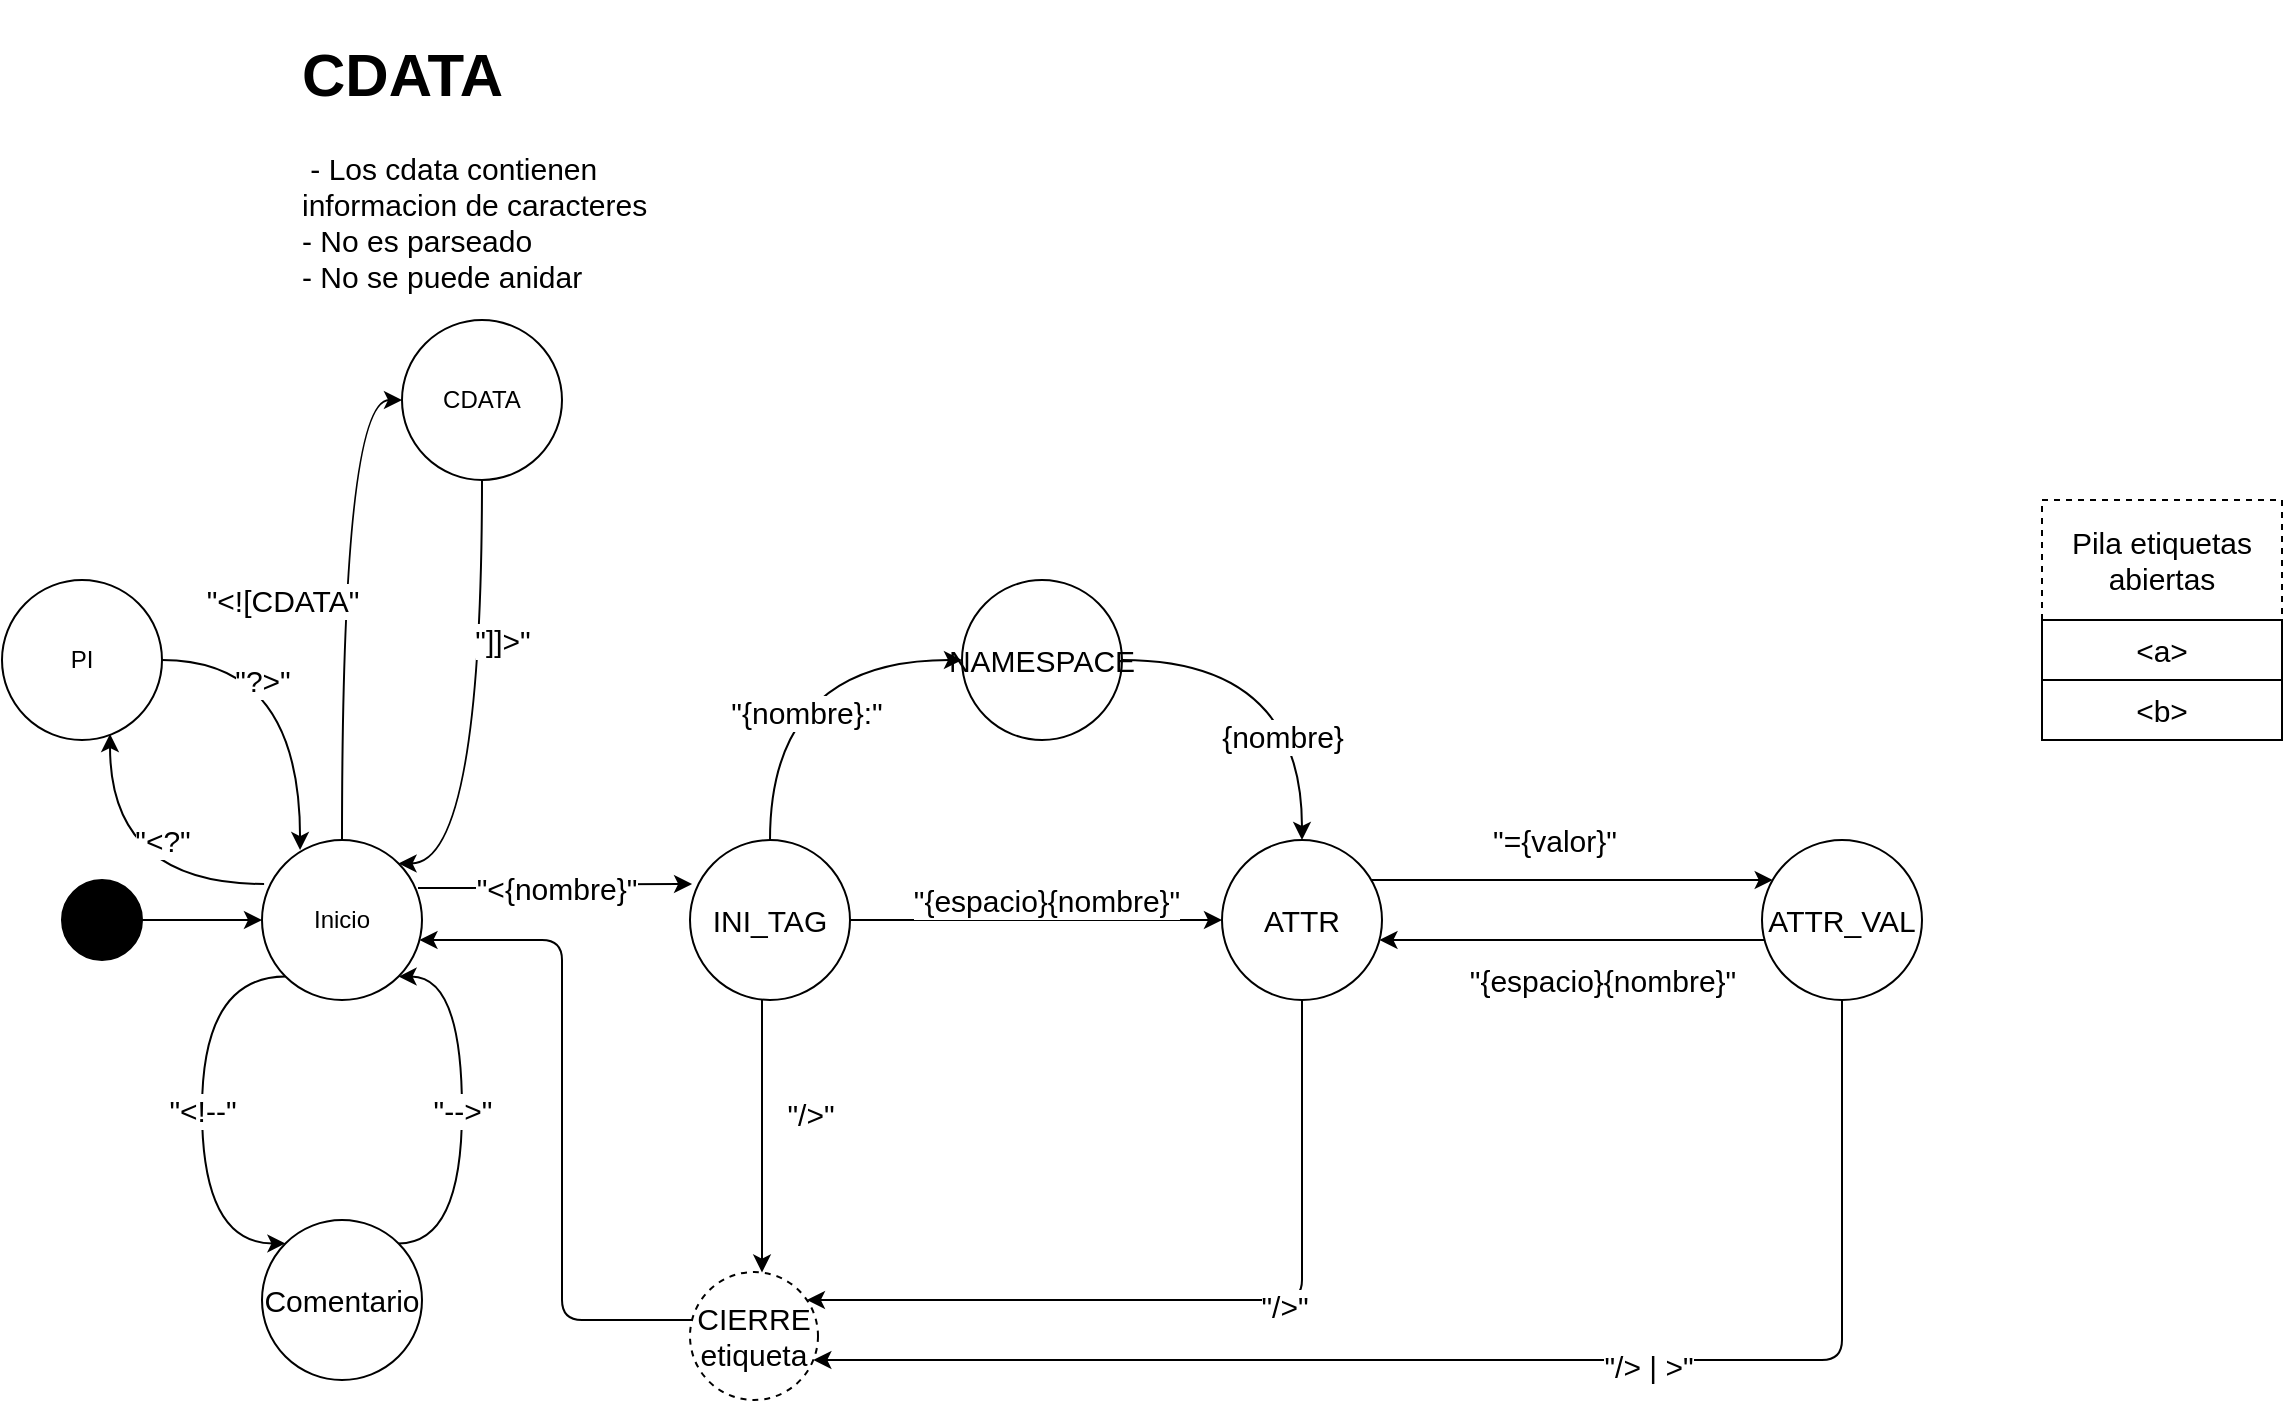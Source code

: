 <mxfile version="20.3.6" type="device"><diagram id="82-Bjaskrcbs2GnYzaaj" name="Page-1"><mxGraphModel dx="1886" dy="808" grid="1" gridSize="10" guides="1" tooltips="1" connect="1" arrows="1" fold="1" page="1" pageScale="1" pageWidth="827" pageHeight="1169" math="0" shadow="0"><root><mxCell id="0"/><mxCell id="1" parent="0"/><mxCell id="He5qmxuqvL74bmgnOyn2-6" value="&lt;font style=&quot;font-size: 15px;&quot;&gt;&quot;&amp;lt;![CDATA&quot;&lt;/font&gt;" style="edgeStyle=orthogonalEdgeStyle;rounded=0;orthogonalLoop=1;jettySize=auto;html=1;curved=1;entryX=0;entryY=0.5;entryDx=0;entryDy=0;" parent="1" source="He5qmxuqvL74bmgnOyn2-1" target="He5qmxuqvL74bmgnOyn2-5" edge="1"><mxGeometry x="-0.04" y="30" relative="1" as="geometry"><Array as="points"><mxPoint x="240" y="220"/></Array><mxPoint as="offset"/></mxGeometry></mxCell><mxCell id="He5qmxuqvL74bmgnOyn2-12" value="&quot;&amp;lt;!--&quot;" style="edgeStyle=orthogonalEdgeStyle;curved=1;rounded=0;orthogonalLoop=1;jettySize=auto;html=1;entryX=0;entryY=0;entryDx=0;entryDy=0;fontSize=15;exitX=0;exitY=1;exitDx=0;exitDy=0;" parent="1" source="He5qmxuqvL74bmgnOyn2-1" target="He5qmxuqvL74bmgnOyn2-9" edge="1"><mxGeometry relative="1" as="geometry"><Array as="points"><mxPoint x="170" y="508"/><mxPoint x="170" y="642"/></Array></mxGeometry></mxCell><mxCell id="He5qmxuqvL74bmgnOyn2-16" value="&quot;&amp;lt;{nombre}&quot;" style="edgeStyle=orthogonalEdgeStyle;curved=1;rounded=0;orthogonalLoop=1;jettySize=auto;html=1;fontSize=15;exitX=0.975;exitY=0.3;exitDx=0;exitDy=0;exitPerimeter=0;entryX=0.013;entryY=0.275;entryDx=0;entryDy=0;entryPerimeter=0;" parent="1" source="He5qmxuqvL74bmgnOyn2-1" target="He5qmxuqvL74bmgnOyn2-13" edge="1"><mxGeometry relative="1" as="geometry"/></mxCell><mxCell id="He5qmxuqvL74bmgnOyn2-18" value="&quot;&amp;lt;?&quot;" style="edgeStyle=orthogonalEdgeStyle;curved=1;rounded=0;orthogonalLoop=1;jettySize=auto;html=1;entryX=0.675;entryY=0.963;entryDx=0;entryDy=0;fontSize=15;exitX=0.013;exitY=0.275;exitDx=0;exitDy=0;exitPerimeter=0;entryPerimeter=0;" parent="1" source="He5qmxuqvL74bmgnOyn2-1" target="He5qmxuqvL74bmgnOyn2-17" edge="1"><mxGeometry x="-0.328" y="-22" relative="1" as="geometry"><mxPoint as="offset"/></mxGeometry></mxCell><mxCell id="He5qmxuqvL74bmgnOyn2-1" value="Inicio" style="ellipse;whiteSpace=wrap;html=1;aspect=fixed;" parent="1" vertex="1"><mxGeometry x="200" y="440" width="80" height="80" as="geometry"/></mxCell><mxCell id="He5qmxuqvL74bmgnOyn2-3" style="edgeStyle=orthogonalEdgeStyle;rounded=0;orthogonalLoop=1;jettySize=auto;html=1;" parent="1" source="He5qmxuqvL74bmgnOyn2-2" target="He5qmxuqvL74bmgnOyn2-1" edge="1"><mxGeometry relative="1" as="geometry"/></mxCell><mxCell id="He5qmxuqvL74bmgnOyn2-2" value="" style="ellipse;whiteSpace=wrap;html=1;aspect=fixed;fillColor=#000000;" parent="1" vertex="1"><mxGeometry x="100" y="460" width="40" height="40" as="geometry"/></mxCell><mxCell id="He5qmxuqvL74bmgnOyn2-7" value="&lt;div&gt;&quot;]]&amp;gt;&quot;&lt;/div&gt;" style="edgeStyle=orthogonalEdgeStyle;curved=1;rounded=0;orthogonalLoop=1;jettySize=auto;html=1;entryX=1;entryY=0;entryDx=0;entryDy=0;fontSize=15;" parent="1" source="He5qmxuqvL74bmgnOyn2-5" target="He5qmxuqvL74bmgnOyn2-1" edge="1"><mxGeometry x="-0.315" y="10" relative="1" as="geometry"><Array as="points"><mxPoint x="310" y="452"/></Array><mxPoint as="offset"/></mxGeometry></mxCell><mxCell id="He5qmxuqvL74bmgnOyn2-5" value="CDATA" style="ellipse;whiteSpace=wrap;html=1;aspect=fixed;labelBackgroundColor=none;fillColor=default;" parent="1" vertex="1"><mxGeometry x="270" y="180" width="80" height="80" as="geometry"/></mxCell><mxCell id="He5qmxuqvL74bmgnOyn2-8" value="&lt;h1&gt;CDATA&lt;/h1&gt;&lt;div&gt;&amp;nbsp;- Los cdata contienen informacion de caracteres&lt;/div&gt;&lt;div&gt;- No es parseado&lt;/div&gt;&lt;div&gt;- No se puede anidar&lt;/div&gt;&lt;div&gt;&lt;br&gt;&lt;/div&gt;&lt;div&gt;&lt;br&gt;&lt;/div&gt;" style="text;html=1;strokeColor=none;fillColor=none;spacing=5;spacingTop=-20;whiteSpace=wrap;overflow=hidden;rounded=0;labelBackgroundColor=none;fontSize=15;" parent="1" vertex="1"><mxGeometry x="215" y="30" width="190" height="160" as="geometry"/></mxCell><mxCell id="He5qmxuqvL74bmgnOyn2-11" value="&quot;--&amp;gt;&quot;" style="edgeStyle=orthogonalEdgeStyle;curved=1;rounded=0;orthogonalLoop=1;jettySize=auto;html=1;fontSize=15;entryX=1;entryY=1;entryDx=0;entryDy=0;exitX=1;exitY=0;exitDx=0;exitDy=0;" parent="1" source="He5qmxuqvL74bmgnOyn2-9" target="He5qmxuqvL74bmgnOyn2-1" edge="1"><mxGeometry relative="1" as="geometry"><Array as="points"><mxPoint x="300" y="642"/><mxPoint x="300" y="508"/></Array></mxGeometry></mxCell><mxCell id="He5qmxuqvL74bmgnOyn2-9" value="Comentario" style="ellipse;whiteSpace=wrap;html=1;aspect=fixed;labelBackgroundColor=none;fontSize=15;fillColor=default;" parent="1" vertex="1"><mxGeometry x="200" y="630" width="80" height="80" as="geometry"/></mxCell><mxCell id="He5qmxuqvL74bmgnOyn2-22" value="&quot;{espacio}{nombre}&quot;" style="edgeStyle=orthogonalEdgeStyle;curved=1;rounded=0;orthogonalLoop=1;jettySize=auto;html=1;fontSize=15;entryX=0;entryY=0.5;entryDx=0;entryDy=0;" parent="1" source="He5qmxuqvL74bmgnOyn2-13" target="He5qmxuqvL74bmgnOyn2-21" edge="1"><mxGeometry x="0.048" y="10" relative="1" as="geometry"><mxPoint as="offset"/></mxGeometry></mxCell><mxCell id="He5qmxuqvL74bmgnOyn2-23" style="edgeStyle=orthogonalEdgeStyle;curved=1;rounded=0;orthogonalLoop=1;jettySize=auto;html=1;entryX=0;entryY=0.5;entryDx=0;entryDy=0;fontSize=15;exitX=0.5;exitY=0;exitDx=0;exitDy=0;" parent="1" source="He5qmxuqvL74bmgnOyn2-13" target="He5qmxuqvL74bmgnOyn2-20" edge="1"><mxGeometry relative="1" as="geometry"/></mxCell><mxCell id="He5qmxuqvL74bmgnOyn2-30" value="&quot;{nombre}:&quot;" style="edgeLabel;html=1;align=center;verticalAlign=middle;resizable=0;points=[];fontSize=15;" parent="He5qmxuqvL74bmgnOyn2-23" vertex="1" connectable="0"><mxGeometry x="-0.312" y="-18" relative="1" as="geometry"><mxPoint as="offset"/></mxGeometry></mxCell><mxCell id="He5qmxuqvL74bmgnOyn2-45" style="edgeStyle=orthogonalEdgeStyle;orthogonalLoop=1;jettySize=auto;html=1;fontSize=15;" parent="1" source="He5qmxuqvL74bmgnOyn2-13" target="He5qmxuqvL74bmgnOyn2-44" edge="1"><mxGeometry relative="1" as="geometry"><Array as="points"><mxPoint x="450" y="580"/><mxPoint x="450" y="580"/></Array></mxGeometry></mxCell><mxCell id="He5qmxuqvL74bmgnOyn2-46" value="&lt;div&gt;&quot;/&amp;gt;&quot;&lt;/div&gt;" style="edgeLabel;html=1;align=center;verticalAlign=middle;resizable=0;points=[];fontSize=15;" parent="He5qmxuqvL74bmgnOyn2-45" vertex="1" connectable="0"><mxGeometry x="-0.2" y="3" relative="1" as="geometry"><mxPoint x="21" y="2" as="offset"/></mxGeometry></mxCell><mxCell id="He5qmxuqvL74bmgnOyn2-13" value="INI_TAG" style="ellipse;whiteSpace=wrap;html=1;aspect=fixed;labelBackgroundColor=none;fontSize=15;fillColor=default;" parent="1" vertex="1"><mxGeometry x="414" y="440" width="80" height="80" as="geometry"/></mxCell><mxCell id="He5qmxuqvL74bmgnOyn2-19" value="&quot;?&amp;gt;&quot;" style="edgeStyle=orthogonalEdgeStyle;curved=1;rounded=0;orthogonalLoop=1;jettySize=auto;html=1;entryX=0.238;entryY=0.063;entryDx=0;entryDy=0;entryPerimeter=0;fontSize=15;" parent="1" source="He5qmxuqvL74bmgnOyn2-17" target="He5qmxuqvL74bmgnOyn2-1" edge="1"><mxGeometry x="-0.39" y="-10" relative="1" as="geometry"><mxPoint as="offset"/></mxGeometry></mxCell><mxCell id="He5qmxuqvL74bmgnOyn2-17" value="PI" style="ellipse;whiteSpace=wrap;html=1;aspect=fixed;labelBackgroundColor=none;fillColor=default;" parent="1" vertex="1"><mxGeometry x="70" y="310" width="80" height="80" as="geometry"/></mxCell><mxCell id="He5qmxuqvL74bmgnOyn2-24" style="edgeStyle=orthogonalEdgeStyle;curved=1;rounded=0;orthogonalLoop=1;jettySize=auto;html=1;entryX=0.5;entryY=0;entryDx=0;entryDy=0;fontSize=15;exitX=1;exitY=0.5;exitDx=0;exitDy=0;" parent="1" source="He5qmxuqvL74bmgnOyn2-20" target="He5qmxuqvL74bmgnOyn2-21" edge="1"><mxGeometry relative="1" as="geometry"/></mxCell><mxCell id="He5qmxuqvL74bmgnOyn2-31" value="{nombre}" style="edgeLabel;html=1;align=center;verticalAlign=middle;resizable=0;points=[];fontSize=15;" parent="He5qmxuqvL74bmgnOyn2-24" vertex="1" connectable="0"><mxGeometry x="0.422" y="-10" relative="1" as="geometry"><mxPoint as="offset"/></mxGeometry></mxCell><mxCell id="He5qmxuqvL74bmgnOyn2-20" value="NAMESPACE" style="ellipse;whiteSpace=wrap;html=1;aspect=fixed;labelBackgroundColor=none;fontSize=15;fillColor=default;" parent="1" vertex="1"><mxGeometry x="550" y="310" width="80" height="80" as="geometry"/></mxCell><mxCell id="He5qmxuqvL74bmgnOyn2-32" style="edgeStyle=orthogonalEdgeStyle;curved=1;rounded=0;orthogonalLoop=1;jettySize=auto;html=1;fontSize=15;" parent="1" source="He5qmxuqvL74bmgnOyn2-21" target="He5qmxuqvL74bmgnOyn2-33" edge="1"><mxGeometry relative="1" as="geometry"><mxPoint x="880" y="480" as="targetPoint"/><Array as="points"><mxPoint x="810" y="460"/><mxPoint x="810" y="460"/></Array></mxGeometry></mxCell><mxCell id="He5qmxuqvL74bmgnOyn2-35" value="&quot;={valor}&quot;" style="edgeLabel;html=1;align=center;verticalAlign=middle;resizable=0;points=[];fontSize=15;" parent="He5qmxuqvL74bmgnOyn2-32" vertex="1" connectable="0"><mxGeometry x="-0.214" relative="1" as="geometry"><mxPoint x="12" y="-20" as="offset"/></mxGeometry></mxCell><mxCell id="He5qmxuqvL74bmgnOyn2-21" value="ATTR" style="ellipse;whiteSpace=wrap;html=1;aspect=fixed;labelBackgroundColor=none;fontSize=15;fillColor=default;" parent="1" vertex="1"><mxGeometry x="680" y="440" width="80" height="80" as="geometry"/></mxCell><mxCell id="emEzm80fHiciAkFoCiZf-15" value="&quot;{espacio}{nombre}&quot;" style="edgeStyle=orthogonalEdgeStyle;rounded=1;orthogonalLoop=1;jettySize=auto;html=1;labelBackgroundColor=none;strokeColor=default;fontSize=15;" edge="1" parent="1" source="He5qmxuqvL74bmgnOyn2-33" target="He5qmxuqvL74bmgnOyn2-21"><mxGeometry x="-0.156" y="20" relative="1" as="geometry"><Array as="points"><mxPoint x="820" y="490"/><mxPoint x="820" y="490"/></Array><mxPoint as="offset"/></mxGeometry></mxCell><mxCell id="He5qmxuqvL74bmgnOyn2-33" value="ATTR_VAL" style="ellipse;whiteSpace=wrap;html=1;aspect=fixed;labelBackgroundColor=none;fontSize=15;fillColor=default;" parent="1" vertex="1"><mxGeometry x="950" y="440" width="80" height="80" as="geometry"/></mxCell><mxCell id="emEzm80fHiciAkFoCiZf-14" style="edgeStyle=orthogonalEdgeStyle;rounded=1;orthogonalLoop=1;jettySize=auto;html=1;labelBackgroundColor=none;strokeColor=default;fontSize=15;" edge="1" parent="1" source="He5qmxuqvL74bmgnOyn2-44" target="He5qmxuqvL74bmgnOyn2-1"><mxGeometry relative="1" as="geometry"><Array as="points"><mxPoint x="350" y="680"/><mxPoint x="350" y="490"/></Array></mxGeometry></mxCell><mxCell id="He5qmxuqvL74bmgnOyn2-44" value="&lt;div&gt;CIERRE&lt;/div&gt;&lt;div&gt;etiqueta&lt;br&gt;&lt;/div&gt;" style="ellipse;whiteSpace=wrap;html=1;aspect=fixed;labelBackgroundColor=none;fontSize=15;fillColor=none;dashed=1;" parent="1" vertex="1"><mxGeometry x="414" y="656" width="64" height="64" as="geometry"/></mxCell><mxCell id="emEzm80fHiciAkFoCiZf-2" style="edgeStyle=orthogonalEdgeStyle;orthogonalLoop=1;jettySize=auto;html=1;fontSize=15;" edge="1" parent="1" source="He5qmxuqvL74bmgnOyn2-21" target="He5qmxuqvL74bmgnOyn2-44"><mxGeometry relative="1" as="geometry"><mxPoint x="464" y="530" as="sourcePoint"/><mxPoint x="470" y="610" as="targetPoint"/><Array as="points"><mxPoint x="720" y="670"/></Array></mxGeometry></mxCell><mxCell id="emEzm80fHiciAkFoCiZf-3" value="&lt;div&gt;&quot;/&amp;gt;&quot;&lt;/div&gt;" style="edgeLabel;html=1;align=center;verticalAlign=middle;resizable=0;points=[];fontSize=15;" vertex="1" connectable="0" parent="emEzm80fHiciAkFoCiZf-2"><mxGeometry x="-0.2" y="3" relative="1" as="geometry"><mxPoint as="offset"/></mxGeometry></mxCell><mxCell id="emEzm80fHiciAkFoCiZf-4" style="edgeStyle=orthogonalEdgeStyle;orthogonalLoop=1;jettySize=auto;html=1;fontSize=15;" edge="1" parent="1" source="He5qmxuqvL74bmgnOyn2-33" target="He5qmxuqvL74bmgnOyn2-44"><mxGeometry relative="1" as="geometry"><mxPoint x="730" y="530" as="sourcePoint"/><mxPoint x="510" y="650" as="targetPoint"/><Array as="points"><mxPoint x="990" y="700"/></Array></mxGeometry></mxCell><mxCell id="emEzm80fHiciAkFoCiZf-5" value="&quot;/&amp;gt; | &amp;gt;&quot;" style="edgeLabel;html=1;align=center;verticalAlign=middle;resizable=0;points=[];fontSize=15;" vertex="1" connectable="0" parent="emEzm80fHiciAkFoCiZf-4"><mxGeometry x="-0.2" y="3" relative="1" as="geometry"><mxPoint as="offset"/></mxGeometry></mxCell><mxCell id="emEzm80fHiciAkFoCiZf-10" value="Pila etiquetas abiertas" style="rounded=0;whiteSpace=wrap;html=1;dashed=1;fontSize=15;fillColor=none;" vertex="1" parent="1"><mxGeometry x="1090" y="270" width="120" height="60" as="geometry"/></mxCell><mxCell id="emEzm80fHiciAkFoCiZf-11" value="&amp;lt;a&amp;gt;" style="rounded=0;whiteSpace=wrap;html=1;fontSize=15;fillColor=none;" vertex="1" parent="1"><mxGeometry x="1090" y="330" width="120" height="30" as="geometry"/></mxCell><mxCell id="emEzm80fHiciAkFoCiZf-12" value="&amp;lt;b&amp;gt;" style="rounded=0;whiteSpace=wrap;html=1;fontSize=15;fillColor=none;" vertex="1" parent="1"><mxGeometry x="1090" y="360" width="120" height="30" as="geometry"/></mxCell></root></mxGraphModel></diagram></mxfile>